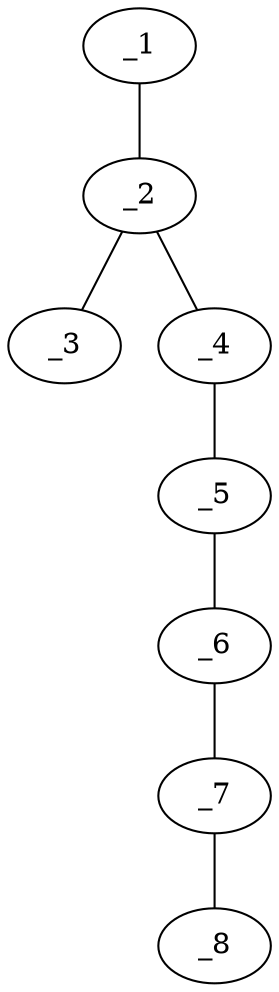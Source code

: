 graph molid664970 {
	_1	 [charge=0,
		chem=4,
		symbol="N  ",
		x=2,
		y="0.75"];
	_2	 [charge=0,
		chem=1,
		symbol="C  ",
		x="2.866",
		y="0.25"];
	_1 -- _2	 [valence=1];
	_3	 [charge=0,
		chem=5,
		symbol="S  ",
		x="2.866",
		y="-0.75"];
	_2 -- _3	 [valence=2];
	_4	 [charge=0,
		chem=4,
		symbol="N  ",
		x="3.7321",
		y="0.75"];
	_2 -- _4	 [valence=1];
	_5	 [charge=0,
		chem=1,
		symbol="C  ",
		x="4.5981",
		y="0.25"];
	_4 -- _5	 [valence=1];
	_6	 [charge=0,
		chem=1,
		symbol="C  ",
		x="5.4641",
		y="0.75"];
	_5 -- _6	 [valence=1];
	_7	 [charge=0,
		chem=1,
		symbol="C  ",
		x="6.3301",
		y="0.25"];
	_6 -- _7	 [valence=2];
	_8	 [charge=0,
		chem=7,
		symbol="Cl ",
		x="7.1962",
		y="0.75"];
	_7 -- _8	 [valence=1];
}
